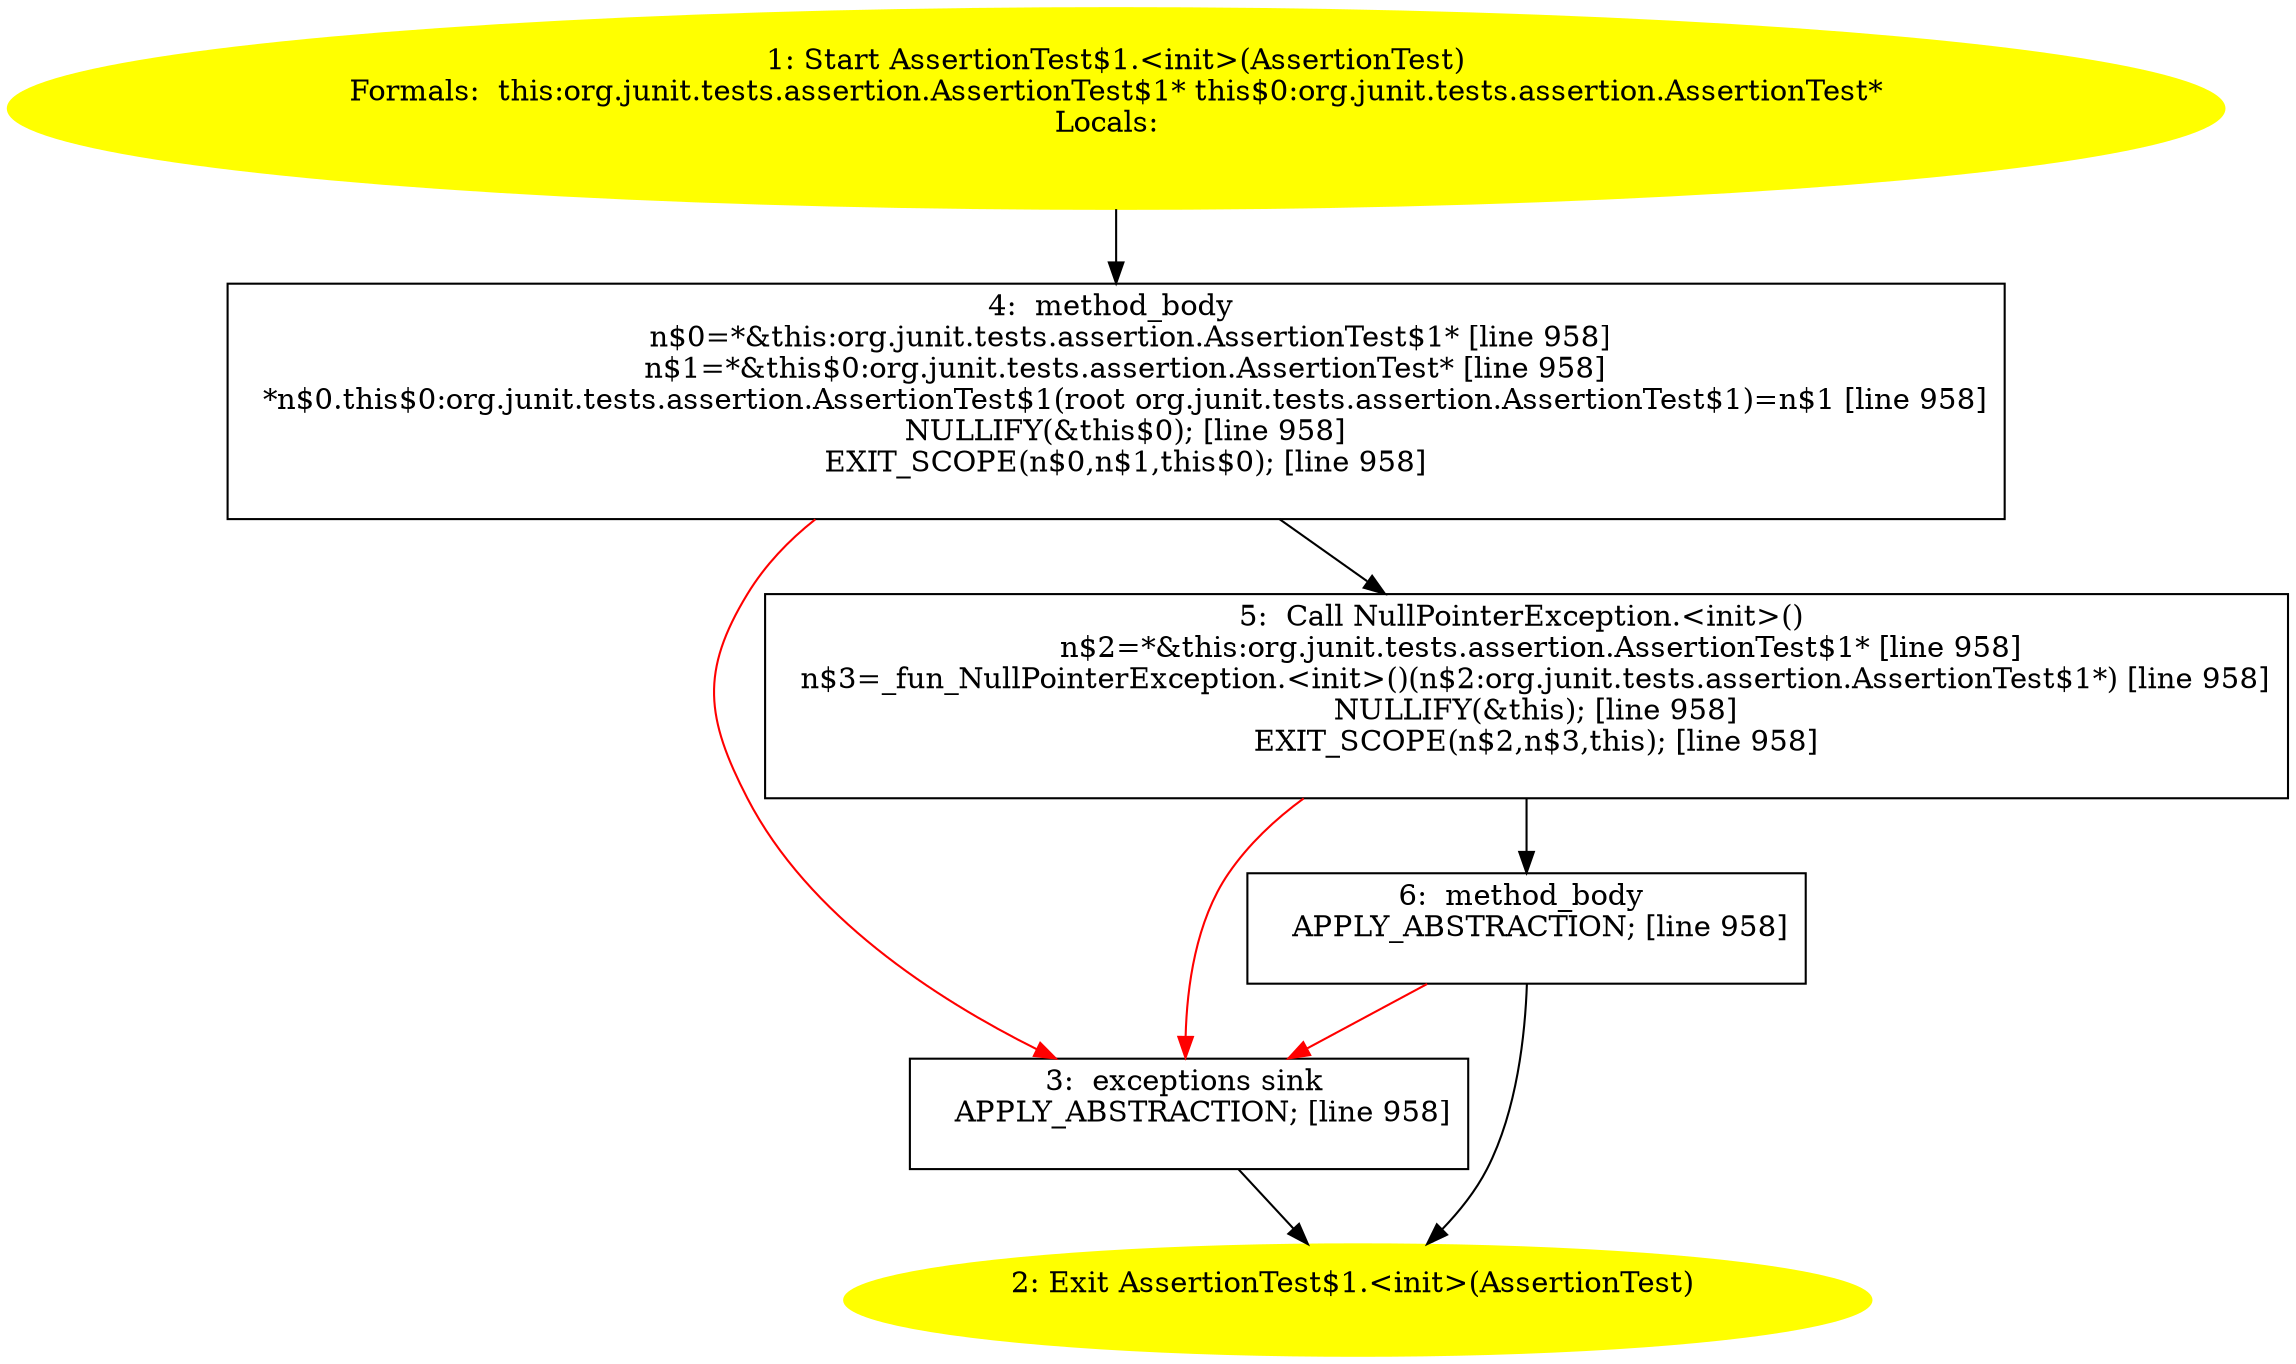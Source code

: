/* @generated */
digraph cfg {
"org.junit.tests.assertion.AssertionTest$1.<init>(org.junit.tests.assertion.AssertionTest).fafd56a0a1a74bd193a3e373c857ebce_1" [label="1: Start AssertionTest$1.<init>(AssertionTest)\nFormals:  this:org.junit.tests.assertion.AssertionTest$1* this$0:org.junit.tests.assertion.AssertionTest*\nLocals:  \n  " color=yellow style=filled]
	

	 "org.junit.tests.assertion.AssertionTest$1.<init>(org.junit.tests.assertion.AssertionTest).fafd56a0a1a74bd193a3e373c857ebce_1" -> "org.junit.tests.assertion.AssertionTest$1.<init>(org.junit.tests.assertion.AssertionTest).fafd56a0a1a74bd193a3e373c857ebce_4" ;
"org.junit.tests.assertion.AssertionTest$1.<init>(org.junit.tests.assertion.AssertionTest).fafd56a0a1a74bd193a3e373c857ebce_2" [label="2: Exit AssertionTest$1.<init>(AssertionTest) \n  " color=yellow style=filled]
	

"org.junit.tests.assertion.AssertionTest$1.<init>(org.junit.tests.assertion.AssertionTest).fafd56a0a1a74bd193a3e373c857ebce_3" [label="3:  exceptions sink \n   APPLY_ABSTRACTION; [line 958]\n " shape="box"]
	

	 "org.junit.tests.assertion.AssertionTest$1.<init>(org.junit.tests.assertion.AssertionTest).fafd56a0a1a74bd193a3e373c857ebce_3" -> "org.junit.tests.assertion.AssertionTest$1.<init>(org.junit.tests.assertion.AssertionTest).fafd56a0a1a74bd193a3e373c857ebce_2" ;
"org.junit.tests.assertion.AssertionTest$1.<init>(org.junit.tests.assertion.AssertionTest).fafd56a0a1a74bd193a3e373c857ebce_4" [label="4:  method_body \n   n$0=*&this:org.junit.tests.assertion.AssertionTest$1* [line 958]\n  n$1=*&this$0:org.junit.tests.assertion.AssertionTest* [line 958]\n  *n$0.this$0:org.junit.tests.assertion.AssertionTest$1(root org.junit.tests.assertion.AssertionTest$1)=n$1 [line 958]\n  NULLIFY(&this$0); [line 958]\n  EXIT_SCOPE(n$0,n$1,this$0); [line 958]\n " shape="box"]
	

	 "org.junit.tests.assertion.AssertionTest$1.<init>(org.junit.tests.assertion.AssertionTest).fafd56a0a1a74bd193a3e373c857ebce_4" -> "org.junit.tests.assertion.AssertionTest$1.<init>(org.junit.tests.assertion.AssertionTest).fafd56a0a1a74bd193a3e373c857ebce_5" ;
	 "org.junit.tests.assertion.AssertionTest$1.<init>(org.junit.tests.assertion.AssertionTest).fafd56a0a1a74bd193a3e373c857ebce_4" -> "org.junit.tests.assertion.AssertionTest$1.<init>(org.junit.tests.assertion.AssertionTest).fafd56a0a1a74bd193a3e373c857ebce_3" [color="red" ];
"org.junit.tests.assertion.AssertionTest$1.<init>(org.junit.tests.assertion.AssertionTest).fafd56a0a1a74bd193a3e373c857ebce_5" [label="5:  Call NullPointerException.<init>() \n   n$2=*&this:org.junit.tests.assertion.AssertionTest$1* [line 958]\n  n$3=_fun_NullPointerException.<init>()(n$2:org.junit.tests.assertion.AssertionTest$1*) [line 958]\n  NULLIFY(&this); [line 958]\n  EXIT_SCOPE(n$2,n$3,this); [line 958]\n " shape="box"]
	

	 "org.junit.tests.assertion.AssertionTest$1.<init>(org.junit.tests.assertion.AssertionTest).fafd56a0a1a74bd193a3e373c857ebce_5" -> "org.junit.tests.assertion.AssertionTest$1.<init>(org.junit.tests.assertion.AssertionTest).fafd56a0a1a74bd193a3e373c857ebce_6" ;
	 "org.junit.tests.assertion.AssertionTest$1.<init>(org.junit.tests.assertion.AssertionTest).fafd56a0a1a74bd193a3e373c857ebce_5" -> "org.junit.tests.assertion.AssertionTest$1.<init>(org.junit.tests.assertion.AssertionTest).fafd56a0a1a74bd193a3e373c857ebce_3" [color="red" ];
"org.junit.tests.assertion.AssertionTest$1.<init>(org.junit.tests.assertion.AssertionTest).fafd56a0a1a74bd193a3e373c857ebce_6" [label="6:  method_body \n   APPLY_ABSTRACTION; [line 958]\n " shape="box"]
	

	 "org.junit.tests.assertion.AssertionTest$1.<init>(org.junit.tests.assertion.AssertionTest).fafd56a0a1a74bd193a3e373c857ebce_6" -> "org.junit.tests.assertion.AssertionTest$1.<init>(org.junit.tests.assertion.AssertionTest).fafd56a0a1a74bd193a3e373c857ebce_2" ;
	 "org.junit.tests.assertion.AssertionTest$1.<init>(org.junit.tests.assertion.AssertionTest).fafd56a0a1a74bd193a3e373c857ebce_6" -> "org.junit.tests.assertion.AssertionTest$1.<init>(org.junit.tests.assertion.AssertionTest).fafd56a0a1a74bd193a3e373c857ebce_3" [color="red" ];
}
